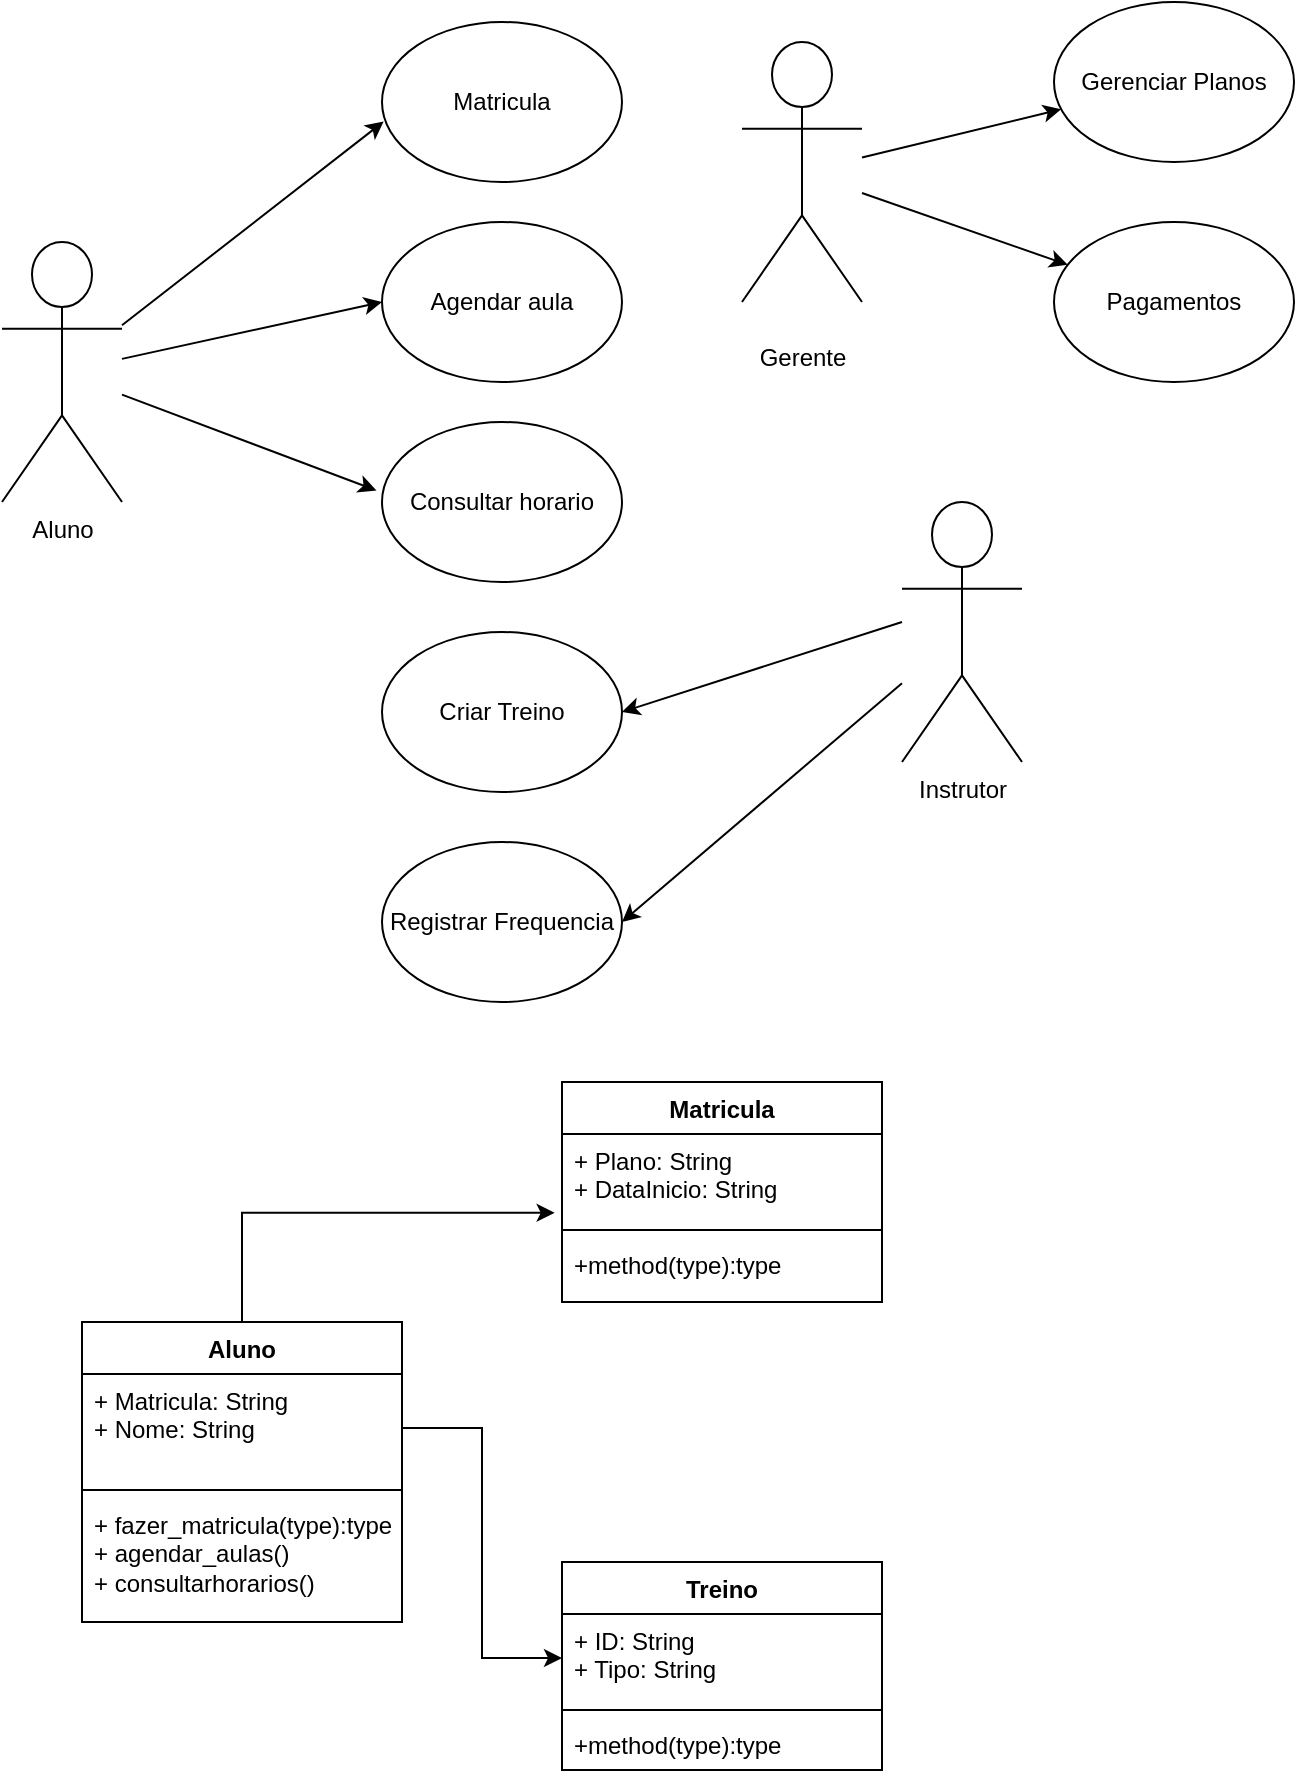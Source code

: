 <mxfile version="26.1.3" pages="3">
  <diagram name="Página-1" id="_t41XyIpUgV3YkqI2vf5">
    <mxGraphModel dx="1221" dy="638" grid="1" gridSize="10" guides="1" tooltips="1" connect="1" arrows="1" fold="1" page="1" pageScale="1" pageWidth="827" pageHeight="1169" math="0" shadow="0">
      <root>
        <mxCell id="0" />
        <mxCell id="1" parent="0" />
        <mxCell id="SAuwuUl_jdcvgB1EB-Vm-1" value="Aluno" style="shape=umlActor;verticalLabelPosition=bottom;verticalAlign=top;html=1;outlineConnect=0;" vertex="1" parent="1">
          <mxGeometry y="220" width="60" height="130" as="geometry" />
        </mxCell>
        <mxCell id="SAuwuUl_jdcvgB1EB-Vm-2" value="Matricula" style="ellipse;whiteSpace=wrap;html=1;" vertex="1" parent="1">
          <mxGeometry x="190" y="110" width="120" height="80" as="geometry" />
        </mxCell>
        <mxCell id="SAuwuUl_jdcvgB1EB-Vm-3" value="Agendar aula" style="ellipse;whiteSpace=wrap;html=1;" vertex="1" parent="1">
          <mxGeometry x="190" y="210" width="120" height="80" as="geometry" />
        </mxCell>
        <mxCell id="SAuwuUl_jdcvgB1EB-Vm-4" value="Consultar horario" style="ellipse;whiteSpace=wrap;html=1;" vertex="1" parent="1">
          <mxGeometry x="190" y="310" width="120" height="80" as="geometry" />
        </mxCell>
        <mxCell id="SAuwuUl_jdcvgB1EB-Vm-5" value="" style="endArrow=classic;html=1;rounded=0;entryX=0.007;entryY=0.622;entryDx=0;entryDy=0;entryPerimeter=0;" edge="1" parent="1" source="SAuwuUl_jdcvgB1EB-Vm-1" target="SAuwuUl_jdcvgB1EB-Vm-2">
          <mxGeometry width="50" height="50" relative="1" as="geometry">
            <mxPoint x="60" y="240" as="sourcePoint" />
            <mxPoint x="110" y="190" as="targetPoint" />
          </mxGeometry>
        </mxCell>
        <mxCell id="SAuwuUl_jdcvgB1EB-Vm-6" value="" style="endArrow=classic;html=1;rounded=0;entryX=0;entryY=0.5;entryDx=0;entryDy=0;" edge="1" parent="1" source="SAuwuUl_jdcvgB1EB-Vm-1" target="SAuwuUl_jdcvgB1EB-Vm-3">
          <mxGeometry width="50" height="50" relative="1" as="geometry">
            <mxPoint x="60" y="270" as="sourcePoint" />
            <mxPoint x="191" y="190" as="targetPoint" />
          </mxGeometry>
        </mxCell>
        <mxCell id="SAuwuUl_jdcvgB1EB-Vm-7" value="" style="endArrow=classic;html=1;rounded=0;entryX=-0.023;entryY=0.428;entryDx=0;entryDy=0;entryPerimeter=0;" edge="1" parent="1" source="SAuwuUl_jdcvgB1EB-Vm-1" target="SAuwuUl_jdcvgB1EB-Vm-4">
          <mxGeometry width="50" height="50" relative="1" as="geometry">
            <mxPoint x="60" y="290" as="sourcePoint" />
            <mxPoint x="190" y="270" as="targetPoint" />
          </mxGeometry>
        </mxCell>
        <mxCell id="SAuwuUl_jdcvgB1EB-Vm-8" value="Instrutor" style="shape=umlActor;verticalLabelPosition=bottom;verticalAlign=top;html=1;outlineConnect=0;" vertex="1" parent="1">
          <mxGeometry x="450" y="350" width="60" height="130" as="geometry" />
        </mxCell>
        <mxCell id="SAuwuUl_jdcvgB1EB-Vm-9" value="Criar Treino" style="ellipse;whiteSpace=wrap;html=1;" vertex="1" parent="1">
          <mxGeometry x="190" y="415" width="120" height="80" as="geometry" />
        </mxCell>
        <mxCell id="SAuwuUl_jdcvgB1EB-Vm-10" value="Registrar Frequencia" style="ellipse;whiteSpace=wrap;html=1;" vertex="1" parent="1">
          <mxGeometry x="190" y="520" width="120" height="80" as="geometry" />
        </mxCell>
        <mxCell id="SAuwuUl_jdcvgB1EB-Vm-14" value="" style="endArrow=classic;html=1;rounded=0;entryX=1;entryY=0.5;entryDx=0;entryDy=0;" edge="1" parent="1" target="SAuwuUl_jdcvgB1EB-Vm-9">
          <mxGeometry width="50" height="50" relative="1" as="geometry">
            <mxPoint x="450" y="410" as="sourcePoint" />
            <mxPoint x="350" y="460" as="targetPoint" />
          </mxGeometry>
        </mxCell>
        <mxCell id="SAuwuUl_jdcvgB1EB-Vm-15" value="" style="endArrow=classic;html=1;rounded=0;entryX=1;entryY=0.5;entryDx=0;entryDy=0;" edge="1" parent="1" source="SAuwuUl_jdcvgB1EB-Vm-8" target="SAuwuUl_jdcvgB1EB-Vm-10">
          <mxGeometry width="50" height="50" relative="1" as="geometry">
            <mxPoint x="424" y="602" as="sourcePoint" />
            <mxPoint x="304" y="570" as="targetPoint" />
          </mxGeometry>
        </mxCell>
        <mxCell id="SAuwuUl_jdcvgB1EB-Vm-18" value="Gerenciar Planos" style="ellipse;whiteSpace=wrap;html=1;" vertex="1" parent="1">
          <mxGeometry x="526" y="100" width="120" height="80" as="geometry" />
        </mxCell>
        <mxCell id="SAuwuUl_jdcvgB1EB-Vm-19" value="Pagamentos" style="ellipse;whiteSpace=wrap;html=1;" vertex="1" parent="1">
          <mxGeometry x="526" y="210" width="120" height="80" as="geometry" />
        </mxCell>
        <mxCell id="SAuwuUl_jdcvgB1EB-Vm-20" value="&lt;br&gt;&lt;div&gt;Gerente&lt;/div&gt;" style="shape=umlActor;verticalLabelPosition=bottom;verticalAlign=top;html=1;outlineConnect=0;" vertex="1" parent="1">
          <mxGeometry x="370" y="120" width="60" height="130" as="geometry" />
        </mxCell>
        <mxCell id="SAuwuUl_jdcvgB1EB-Vm-23" value="" style="endArrow=classic;html=1;rounded=0;" edge="1" parent="1" source="SAuwuUl_jdcvgB1EB-Vm-20" target="SAuwuUl_jdcvgB1EB-Vm-18">
          <mxGeometry width="50" height="50" relative="1" as="geometry">
            <mxPoint x="416" y="240" as="sourcePoint" />
            <mxPoint x="466" y="190" as="targetPoint" />
          </mxGeometry>
        </mxCell>
        <mxCell id="SAuwuUl_jdcvgB1EB-Vm-24" value="" style="endArrow=classic;html=1;rounded=0;" edge="1" parent="1" source="SAuwuUl_jdcvgB1EB-Vm-20" target="SAuwuUl_jdcvgB1EB-Vm-19">
          <mxGeometry width="50" height="50" relative="1" as="geometry">
            <mxPoint x="430" y="214" as="sourcePoint" />
            <mxPoint x="530" y="190" as="targetPoint" />
          </mxGeometry>
        </mxCell>
        <mxCell id="SAuwuUl_jdcvgB1EB-Vm-26" value="Aluno" style="swimlane;fontStyle=1;align=center;verticalAlign=top;childLayout=stackLayout;horizontal=1;startSize=26;horizontalStack=0;resizeParent=1;resizeParentMax=0;resizeLast=0;collapsible=1;marginBottom=0;whiteSpace=wrap;html=1;" vertex="1" parent="1">
          <mxGeometry x="40" y="760" width="160" height="150" as="geometry" />
        </mxCell>
        <mxCell id="SAuwuUl_jdcvgB1EB-Vm-27" value="+ Matricula: String&lt;div&gt;+ Nome: String&lt;/div&gt;" style="text;strokeColor=none;fillColor=none;align=left;verticalAlign=top;spacingLeft=4;spacingRight=4;overflow=hidden;rotatable=0;points=[[0,0.5],[1,0.5]];portConstraint=eastwest;whiteSpace=wrap;html=1;" vertex="1" parent="SAuwuUl_jdcvgB1EB-Vm-26">
          <mxGeometry y="26" width="160" height="54" as="geometry" />
        </mxCell>
        <mxCell id="SAuwuUl_jdcvgB1EB-Vm-28" value="" style="line;strokeWidth=1;fillColor=none;align=left;verticalAlign=middle;spacingTop=-1;spacingLeft=3;spacingRight=3;rotatable=0;labelPosition=right;points=[];portConstraint=eastwest;strokeColor=inherit;" vertex="1" parent="SAuwuUl_jdcvgB1EB-Vm-26">
          <mxGeometry y="80" width="160" height="8" as="geometry" />
        </mxCell>
        <mxCell id="SAuwuUl_jdcvgB1EB-Vm-29" value="+ fazer_matricula(type):type&lt;div&gt;+ agendar_aulas()&lt;/div&gt;&lt;div&gt;+ consultarhorarios()&lt;/div&gt;" style="text;strokeColor=none;fillColor=none;align=left;verticalAlign=top;spacingLeft=4;spacingRight=4;overflow=hidden;rotatable=0;points=[[0,0.5],[1,0.5]];portConstraint=eastwest;whiteSpace=wrap;html=1;" vertex="1" parent="SAuwuUl_jdcvgB1EB-Vm-26">
          <mxGeometry y="88" width="160" height="62" as="geometry" />
        </mxCell>
        <mxCell id="SAuwuUl_jdcvgB1EB-Vm-30" value="Matricula" style="swimlane;fontStyle=1;align=center;verticalAlign=top;childLayout=stackLayout;horizontal=1;startSize=26;horizontalStack=0;resizeParent=1;resizeParentMax=0;resizeLast=0;collapsible=1;marginBottom=0;whiteSpace=wrap;html=1;" vertex="1" parent="1">
          <mxGeometry x="280" y="640" width="160" height="110" as="geometry" />
        </mxCell>
        <mxCell id="SAuwuUl_jdcvgB1EB-Vm-31" value="+ Plano: String&lt;div&gt;+ DataInicio: String&lt;/div&gt;&lt;div&gt;&lt;br&gt;&lt;/div&gt;" style="text;strokeColor=none;fillColor=none;align=left;verticalAlign=top;spacingLeft=4;spacingRight=4;overflow=hidden;rotatable=0;points=[[0,0.5],[1,0.5]];portConstraint=eastwest;whiteSpace=wrap;html=1;" vertex="1" parent="SAuwuUl_jdcvgB1EB-Vm-30">
          <mxGeometry y="26" width="160" height="44" as="geometry" />
        </mxCell>
        <mxCell id="SAuwuUl_jdcvgB1EB-Vm-32" value="" style="line;strokeWidth=1;fillColor=none;align=left;verticalAlign=middle;spacingTop=-1;spacingLeft=3;spacingRight=3;rotatable=0;labelPosition=right;points=[];portConstraint=eastwest;strokeColor=inherit;" vertex="1" parent="SAuwuUl_jdcvgB1EB-Vm-30">
          <mxGeometry y="70" width="160" height="8" as="geometry" />
        </mxCell>
        <mxCell id="SAuwuUl_jdcvgB1EB-Vm-33" value="+method(type):type" style="text;strokeColor=none;fillColor=none;align=left;verticalAlign=top;spacingLeft=4;spacingRight=4;overflow=hidden;rotatable=0;points=[[0,0.5],[1,0.5]];portConstraint=eastwest;whiteSpace=wrap;html=1;" vertex="1" parent="SAuwuUl_jdcvgB1EB-Vm-30">
          <mxGeometry y="78" width="160" height="32" as="geometry" />
        </mxCell>
        <mxCell id="SAuwuUl_jdcvgB1EB-Vm-34" value="Treino" style="swimlane;fontStyle=1;align=center;verticalAlign=top;childLayout=stackLayout;horizontal=1;startSize=26;horizontalStack=0;resizeParent=1;resizeParentMax=0;resizeLast=0;collapsible=1;marginBottom=0;whiteSpace=wrap;html=1;" vertex="1" parent="1">
          <mxGeometry x="280" y="880" width="160" height="104" as="geometry" />
        </mxCell>
        <mxCell id="SAuwuUl_jdcvgB1EB-Vm-35" value="+ ID: String&lt;div&gt;+ Tipo: String&lt;/div&gt;" style="text;strokeColor=none;fillColor=none;align=left;verticalAlign=top;spacingLeft=4;spacingRight=4;overflow=hidden;rotatable=0;points=[[0,0.5],[1,0.5]];portConstraint=eastwest;whiteSpace=wrap;html=1;" vertex="1" parent="SAuwuUl_jdcvgB1EB-Vm-34">
          <mxGeometry y="26" width="160" height="44" as="geometry" />
        </mxCell>
        <mxCell id="SAuwuUl_jdcvgB1EB-Vm-36" value="" style="line;strokeWidth=1;fillColor=none;align=left;verticalAlign=middle;spacingTop=-1;spacingLeft=3;spacingRight=3;rotatable=0;labelPosition=right;points=[];portConstraint=eastwest;strokeColor=inherit;" vertex="1" parent="SAuwuUl_jdcvgB1EB-Vm-34">
          <mxGeometry y="70" width="160" height="8" as="geometry" />
        </mxCell>
        <mxCell id="SAuwuUl_jdcvgB1EB-Vm-37" value="+method(type):type" style="text;strokeColor=none;fillColor=none;align=left;verticalAlign=top;spacingLeft=4;spacingRight=4;overflow=hidden;rotatable=0;points=[[0,0.5],[1,0.5]];portConstraint=eastwest;whiteSpace=wrap;html=1;" vertex="1" parent="SAuwuUl_jdcvgB1EB-Vm-34">
          <mxGeometry y="78" width="160" height="26" as="geometry" />
        </mxCell>
        <mxCell id="kItu04-T-nSnlf6tP_ln-1" style="edgeStyle=orthogonalEdgeStyle;rounded=0;orthogonalLoop=1;jettySize=auto;html=1;entryX=-0.023;entryY=0.896;entryDx=0;entryDy=0;entryPerimeter=0;exitX=0.5;exitY=0;exitDx=0;exitDy=0;" edge="1" parent="1" source="SAuwuUl_jdcvgB1EB-Vm-26" target="SAuwuUl_jdcvgB1EB-Vm-31">
          <mxGeometry relative="1" as="geometry" />
        </mxCell>
        <mxCell id="kItu04-T-nSnlf6tP_ln-2" style="edgeStyle=orthogonalEdgeStyle;rounded=0;orthogonalLoop=1;jettySize=auto;html=1;entryX=0;entryY=0.5;entryDx=0;entryDy=0;" edge="1" parent="1" source="SAuwuUl_jdcvgB1EB-Vm-27" target="SAuwuUl_jdcvgB1EB-Vm-35">
          <mxGeometry relative="1" as="geometry" />
        </mxCell>
      </root>
    </mxGraphModel>
  </diagram>
  <diagram id="UHWgjjcrSlU2JE0_2Lc1" name="Página-2">
    <mxGraphModel grid="1" page="1" gridSize="10" guides="1" tooltips="1" connect="1" arrows="1" fold="1" pageScale="1" pageWidth="827" pageHeight="1169" math="0" shadow="0">
      <root>
        <mxCell id="0" />
        <mxCell id="1" parent="0" />
        <mxCell id="dWfD7EVeTzmj6e_9aYh6-1" value="Cliente" style="shape=umlActor;verticalLabelPosition=bottom;verticalAlign=top;html=1;outlineConnect=0;" vertex="1" parent="1">
          <mxGeometry x="40" y="100" width="60" height="120" as="geometry" />
        </mxCell>
        <mxCell id="dWfD7EVeTzmj6e_9aYh6-2" value="Abrir Chamado" style="ellipse;whiteSpace=wrap;html=1;" vertex="1" parent="1">
          <mxGeometry x="240" y="40" width="120" height="80" as="geometry" />
        </mxCell>
        <mxCell id="dWfD7EVeTzmj6e_9aYh6-3" value="Acompanhar Chamado" style="ellipse;whiteSpace=wrap;html=1;" vertex="1" parent="1">
          <mxGeometry x="240" y="160" width="120" height="80" as="geometry" />
        </mxCell>
        <mxCell id="dWfD7EVeTzmj6e_9aYh6-4" value="Verificar Chamados" style="ellipse;whiteSpace=wrap;html=1;" vertex="1" parent="1">
          <mxGeometry x="240" y="290" width="120" height="80" as="geometry" />
        </mxCell>
        <mxCell id="W7ZD76HHJMrsEjcjziya-1" value="Técnico" style="shape=umlActor;verticalLabelPosition=bottom;verticalAlign=top;html=1;outlineConnect=0;" vertex="1" parent="1">
          <mxGeometry x="520" y="360" width="60" height="120" as="geometry" />
        </mxCell>
        <mxCell id="W7ZD76HHJMrsEjcjziya-2" value="" style="endArrow=classic;html=1;rounded=0;" edge="1" parent="1" source="dWfD7EVeTzmj6e_9aYh6-1" target="dWfD7EVeTzmj6e_9aYh6-2">
          <mxGeometry width="50" height="50" relative="1" as="geometry">
            <mxPoint x="100" y="170" as="sourcePoint" />
            <mxPoint x="150" y="120" as="targetPoint" />
          </mxGeometry>
        </mxCell>
        <mxCell id="W7ZD76HHJMrsEjcjziya-3" value="" style="endArrow=classic;html=1;rounded=0;" edge="1" parent="1" source="dWfD7EVeTzmj6e_9aYh6-1" target="dWfD7EVeTzmj6e_9aYh6-3">
          <mxGeometry width="50" height="50" relative="1" as="geometry">
            <mxPoint x="100" y="196" as="sourcePoint" />
            <mxPoint x="242" y="120" as="targetPoint" />
          </mxGeometry>
        </mxCell>
        <mxCell id="W7ZD76HHJMrsEjcjziya-6" value="Resolver Chamados" style="ellipse;whiteSpace=wrap;html=1;" vertex="1" parent="1">
          <mxGeometry x="240" y="410" width="120" height="80" as="geometry" />
        </mxCell>
        <mxCell id="W7ZD76HHJMrsEjcjziya-7" value="" style="endArrow=classic;html=1;rounded=0;" edge="1" parent="1" source="W7ZD76HHJMrsEjcjziya-1" target="dWfD7EVeTzmj6e_9aYh6-4">
          <mxGeometry width="50" height="50" relative="1" as="geometry">
            <mxPoint x="390" y="380" as="sourcePoint" />
            <mxPoint x="440" y="330" as="targetPoint" />
          </mxGeometry>
        </mxCell>
        <mxCell id="W7ZD76HHJMrsEjcjziya-8" value="" style="endArrow=classic;html=1;rounded=0;" edge="1" parent="1" source="W7ZD76HHJMrsEjcjziya-1" target="W7ZD76HHJMrsEjcjziya-6">
          <mxGeometry width="50" height="50" relative="1" as="geometry">
            <mxPoint x="520" y="470" as="sourcePoint" />
            <mxPoint x="360" y="428" as="targetPoint" />
          </mxGeometry>
        </mxCell>
        <mxCell id="W7ZD76HHJMrsEjcjziya-10" value="Técnico" style="shape=umlActor;verticalLabelPosition=bottom;verticalAlign=top;html=1;outlineConnect=0;" vertex="1" parent="1">
          <mxGeometry x="620" y="160" width="60" height="120" as="geometry" />
        </mxCell>
        <mxCell id="W7ZD76HHJMrsEjcjziya-11" value="Atribuir Tarefas" style="ellipse;whiteSpace=wrap;html=1;" vertex="1" parent="1">
          <mxGeometry x="400" y="10" width="120" height="80" as="geometry" />
        </mxCell>
        <mxCell id="W7ZD76HHJMrsEjcjziya-12" value="Gerar Relatorios" style="ellipse;whiteSpace=wrap;html=1;" vertex="1" parent="1">
          <mxGeometry x="400" y="120" width="120" height="80" as="geometry" />
        </mxCell>
        <mxCell id="W7ZD76HHJMrsEjcjziya-13" value="" style="endArrow=classic;html=1;rounded=0;" edge="1" parent="1" source="W7ZD76HHJMrsEjcjziya-10" target="W7ZD76HHJMrsEjcjziya-11">
          <mxGeometry width="50" height="50" relative="1" as="geometry">
            <mxPoint x="570" y="100" as="sourcePoint" />
            <mxPoint x="620" y="50" as="targetPoint" />
          </mxGeometry>
        </mxCell>
        <mxCell id="W7ZD76HHJMrsEjcjziya-14" value="" style="endArrow=classic;html=1;rounded=0;" edge="1" parent="1" source="W7ZD76HHJMrsEjcjziya-10" target="W7ZD76HHJMrsEjcjziya-12">
          <mxGeometry width="50" height="50" relative="1" as="geometry">
            <mxPoint x="644" y="271" as="sourcePoint" />
            <mxPoint x="520" y="160" as="targetPoint" />
          </mxGeometry>
        </mxCell>
        <mxCell id="PAHkLRmQ92ELYqzpQO4B-1" value="Cliente" style="swimlane;fontStyle=1;align=center;verticalAlign=top;childLayout=stackLayout;horizontal=1;startSize=26;horizontalStack=0;resizeParent=1;resizeParentMax=0;resizeLast=0;collapsible=1;marginBottom=0;whiteSpace=wrap;html=1;" vertex="1" parent="1">
          <mxGeometry x="40" y="640" width="160" height="150" as="geometry" />
        </mxCell>
        <mxCell id="PAHkLRmQ92ELYqzpQO4B-2" value="+ ID()&lt;div&gt;+ Nome()&lt;/div&gt;&lt;div&gt;+ Numero()&lt;/div&gt;&lt;div&gt;+Endereço()&lt;/div&gt;" style="text;strokeColor=none;fillColor=none;align=left;verticalAlign=top;spacingLeft=4;spacingRight=4;overflow=hidden;rotatable=0;points=[[0,0.5],[1,0.5]];portConstraint=eastwest;whiteSpace=wrap;html=1;" vertex="1" parent="PAHkLRmQ92ELYqzpQO4B-1">
          <mxGeometry y="26" width="160" height="74" as="geometry" />
        </mxCell>
        <mxCell id="PAHkLRmQ92ELYqzpQO4B-3" value="" style="line;strokeWidth=1;fillColor=none;align=left;verticalAlign=middle;spacingTop=-1;spacingLeft=3;spacingRight=3;rotatable=0;labelPosition=right;points=[];portConstraint=eastwest;strokeColor=inherit;" vertex="1" parent="PAHkLRmQ92ELYqzpQO4B-1">
          <mxGeometry y="100" width="160" height="8" as="geometry" />
        </mxCell>
        <mxCell id="PAHkLRmQ92ELYqzpQO4B-4" value="+" style="text;strokeColor=none;fillColor=none;align=left;verticalAlign=top;spacingLeft=4;spacingRight=4;overflow=hidden;rotatable=0;points=[[0,0.5],[1,0.5]];portConstraint=eastwest;whiteSpace=wrap;html=1;" vertex="1" parent="PAHkLRmQ92ELYqzpQO4B-1">
          <mxGeometry y="108" width="160" height="42" as="geometry" />
        </mxCell>
        <mxCell id="PAHkLRmQ92ELYqzpQO4B-5" value="Chamado" style="swimlane;fontStyle=1;align=center;verticalAlign=top;childLayout=stackLayout;horizontal=1;startSize=26;horizontalStack=0;resizeParent=1;resizeParentMax=0;resizeLast=0;collapsible=1;marginBottom=0;whiteSpace=wrap;html=1;" vertex="1" parent="1">
          <mxGeometry x="310" y="520" width="160" height="130" as="geometry" />
        </mxCell>
        <mxCell id="PAHkLRmQ92ELYqzpQO4B-6" value="+ ID()&lt;div&gt;+ Descrição()&lt;/div&gt;&lt;div&gt;+ Status()&lt;/div&gt;&lt;div&gt;+ Local()&lt;/div&gt;" style="text;strokeColor=none;fillColor=none;align=left;verticalAlign=top;spacingLeft=4;spacingRight=4;overflow=hidden;rotatable=0;points=[[0,0.5],[1,0.5]];portConstraint=eastwest;whiteSpace=wrap;html=1;" vertex="1" parent="PAHkLRmQ92ELYqzpQO4B-5">
          <mxGeometry y="26" width="160" height="64" as="geometry" />
        </mxCell>
        <mxCell id="PAHkLRmQ92ELYqzpQO4B-7" value="" style="line;strokeWidth=1;fillColor=none;align=left;verticalAlign=middle;spacingTop=-1;spacingLeft=3;spacingRight=3;rotatable=0;labelPosition=right;points=[];portConstraint=eastwest;strokeColor=inherit;" vertex="1" parent="PAHkLRmQ92ELYqzpQO4B-5">
          <mxGeometry y="90" width="160" height="8" as="geometry" />
        </mxCell>
        <mxCell id="PAHkLRmQ92ELYqzpQO4B-8" value="+&amp;nbsp;" style="text;strokeColor=none;fillColor=none;align=left;verticalAlign=top;spacingLeft=4;spacingRight=4;overflow=hidden;rotatable=0;points=[[0,0.5],[1,0.5]];portConstraint=eastwest;whiteSpace=wrap;html=1;" vertex="1" parent="PAHkLRmQ92ELYqzpQO4B-5">
          <mxGeometry y="98" width="160" height="32" as="geometry" />
        </mxCell>
        <mxCell id="PAHkLRmQ92ELYqzpQO4B-9" value="Técnico" style="swimlane;fontStyle=1;align=center;verticalAlign=top;childLayout=stackLayout;horizontal=1;startSize=26;horizontalStack=0;resizeParent=1;resizeParentMax=0;resizeLast=0;collapsible=1;marginBottom=0;whiteSpace=wrap;html=1;" vertex="1" parent="1">
          <mxGeometry x="300" y="790" width="160" height="114" as="geometry" />
        </mxCell>
        <mxCell id="PAHkLRmQ92ELYqzpQO4B-10" value="+ ID()&lt;div&gt;+ Especialidade()&lt;/div&gt;" style="text;strokeColor=none;fillColor=none;align=left;verticalAlign=top;spacingLeft=4;spacingRight=4;overflow=hidden;rotatable=0;points=[[0,0.5],[1,0.5]];portConstraint=eastwest;whiteSpace=wrap;html=1;" vertex="1" parent="PAHkLRmQ92ELYqzpQO4B-9">
          <mxGeometry y="26" width="160" height="54" as="geometry" />
        </mxCell>
        <mxCell id="PAHkLRmQ92ELYqzpQO4B-11" value="" style="line;strokeWidth=1;fillColor=none;align=left;verticalAlign=middle;spacingTop=-1;spacingLeft=3;spacingRight=3;rotatable=0;labelPosition=right;points=[];portConstraint=eastwest;strokeColor=inherit;" vertex="1" parent="PAHkLRmQ92ELYqzpQO4B-9">
          <mxGeometry y="80" width="160" height="8" as="geometry" />
        </mxCell>
        <mxCell id="PAHkLRmQ92ELYqzpQO4B-12" value="+" style="text;strokeColor=none;fillColor=none;align=left;verticalAlign=top;spacingLeft=4;spacingRight=4;overflow=hidden;rotatable=0;points=[[0,0.5],[1,0.5]];portConstraint=eastwest;whiteSpace=wrap;html=1;" vertex="1" parent="PAHkLRmQ92ELYqzpQO4B-9">
          <mxGeometry y="88" width="160" height="26" as="geometry" />
        </mxCell>
        <mxCell id="P9llizNjCJ7OXsYktKd0-1" style="edgeStyle=orthogonalEdgeStyle;rounded=0;orthogonalLoop=1;jettySize=auto;html=1;entryX=-0.041;entryY=0.475;entryDx=0;entryDy=0;entryPerimeter=0;" edge="1" parent="1" source="PAHkLRmQ92ELYqzpQO4B-2" target="PAHkLRmQ92ELYqzpQO4B-6">
          <mxGeometry relative="1" as="geometry" />
        </mxCell>
        <mxCell id="P9llizNjCJ7OXsYktKd0-2" style="edgeStyle=orthogonalEdgeStyle;rounded=0;orthogonalLoop=1;jettySize=auto;html=1;exitX=0.519;exitY=1.082;exitDx=0;exitDy=0;entryX=0;entryY=0.5;entryDx=0;entryDy=0;exitPerimeter=0;" edge="1" parent="1" source="PAHkLRmQ92ELYqzpQO4B-4" target="PAHkLRmQ92ELYqzpQO4B-10">
          <mxGeometry relative="1" as="geometry">
            <Array as="points">
              <mxPoint x="123" y="840" />
              <mxPoint x="190" y="840" />
              <mxPoint x="190" y="843" />
            </Array>
          </mxGeometry>
        </mxCell>
      </root>
    </mxGraphModel>
  </diagram>
  <diagram id="F2WQf5sI5ZPojDqRwkX4" name="Página-3">
    <mxGraphModel dx="1221" dy="638" grid="1" gridSize="10" guides="1" tooltips="1" connect="1" arrows="1" fold="1" page="1" pageScale="1" pageWidth="827" pageHeight="1169" math="0" shadow="0">
      <root>
        <mxCell id="0" />
        <mxCell id="1" parent="0" />
        <mxCell id="QA0Rt1Zxp9JHH9RCqWSx-1" value="Cliente" style="shape=umlActor;verticalLabelPosition=bottom;verticalAlign=top;html=1;outlineConnect=0;" vertex="1" parent="1">
          <mxGeometry x="40" y="120" width="80" height="160" as="geometry" />
        </mxCell>
        <mxCell id="QA0Rt1Zxp9JHH9RCqWSx-2" value="Buscar Produtos" style="ellipse;whiteSpace=wrap;html=1;" vertex="1" parent="1">
          <mxGeometry x="240" y="40" width="120" height="80" as="geometry" />
        </mxCell>
        <mxCell id="QA0Rt1Zxp9JHH9RCqWSx-3" value="Adicionar ao carrinho" style="ellipse;whiteSpace=wrap;html=1;" vertex="1" parent="1">
          <mxGeometry x="240" y="140" width="120" height="80" as="geometry" />
        </mxCell>
        <mxCell id="QA0Rt1Zxp9JHH9RCqWSx-4" value="Finalizar Compras" style="ellipse;whiteSpace=wrap;html=1;" vertex="1" parent="1">
          <mxGeometry x="240" y="240" width="120" height="80" as="geometry" />
        </mxCell>
        <mxCell id="QA0Rt1Zxp9JHH9RCqWSx-5" value="" style="endArrow=classic;html=1;rounded=0;" edge="1" parent="1" source="QA0Rt1Zxp9JHH9RCqWSx-1" target="QA0Rt1Zxp9JHH9RCqWSx-2">
          <mxGeometry width="50" height="50" relative="1" as="geometry">
            <mxPoint x="120" y="180" as="sourcePoint" />
            <mxPoint x="170" y="130" as="targetPoint" />
          </mxGeometry>
        </mxCell>
        <mxCell id="QA0Rt1Zxp9JHH9RCqWSx-6" value="" style="endArrow=classic;html=1;rounded=0;" edge="1" parent="1" source="QA0Rt1Zxp9JHH9RCqWSx-1">
          <mxGeometry width="50" height="50" relative="1" as="geometry">
            <mxPoint x="106" y="253" as="sourcePoint" />
            <mxPoint x="240" y="180" as="targetPoint" />
          </mxGeometry>
        </mxCell>
        <mxCell id="QA0Rt1Zxp9JHH9RCqWSx-7" value="" style="endArrow=classic;html=1;rounded=0;" edge="1" parent="1" source="QA0Rt1Zxp9JHH9RCqWSx-1" target="QA0Rt1Zxp9JHH9RCqWSx-4">
          <mxGeometry width="50" height="50" relative="1" as="geometry">
            <mxPoint x="110" y="220" as="sourcePoint" />
            <mxPoint x="230" y="205" as="targetPoint" />
          </mxGeometry>
        </mxCell>
        <mxCell id="QA0Rt1Zxp9JHH9RCqWSx-8" value="Vendedor" style="shape=umlActor;verticalLabelPosition=bottom;verticalAlign=top;html=1;outlineConnect=0;" vertex="1" parent="1">
          <mxGeometry x="480" y="340" width="80" height="160" as="geometry" />
        </mxCell>
        <mxCell id="QA0Rt1Zxp9JHH9RCqWSx-9" value="Cadastrar Produtos" style="ellipse;whiteSpace=wrap;html=1;" vertex="1" parent="1">
          <mxGeometry x="240" y="360" width="120" height="80" as="geometry" />
        </mxCell>
        <mxCell id="QA0Rt1Zxp9JHH9RCqWSx-10" value="Atualizar Estoque" style="ellipse;whiteSpace=wrap;html=1;" vertex="1" parent="1">
          <mxGeometry x="240" y="470" width="120" height="80" as="geometry" />
        </mxCell>
        <mxCell id="QA0Rt1Zxp9JHH9RCqWSx-12" value="" style="endArrow=classic;html=1;rounded=0;" edge="1" parent="1" source="QA0Rt1Zxp9JHH9RCqWSx-8" target="QA0Rt1Zxp9JHH9RCqWSx-9">
          <mxGeometry width="50" height="50" relative="1" as="geometry">
            <mxPoint x="390" y="460" as="sourcePoint" />
            <mxPoint x="440" y="410" as="targetPoint" />
          </mxGeometry>
        </mxCell>
        <mxCell id="QA0Rt1Zxp9JHH9RCqWSx-13" value="" style="endArrow=classic;html=1;rounded=0;" edge="1" parent="1" source="QA0Rt1Zxp9JHH9RCqWSx-8" target="QA0Rt1Zxp9JHH9RCqWSx-10">
          <mxGeometry width="50" height="50" relative="1" as="geometry">
            <mxPoint x="480" y="515.5" as="sourcePoint" />
            <mxPoint x="359" y="504.5" as="targetPoint" />
          </mxGeometry>
        </mxCell>
        <mxCell id="QA0Rt1Zxp9JHH9RCqWSx-14" value="Gerir Promoções" style="ellipse;whiteSpace=wrap;html=1;" vertex="1" parent="1">
          <mxGeometry x="240" y="600" width="120" height="80" as="geometry" />
        </mxCell>
        <mxCell id="QA0Rt1Zxp9JHH9RCqWSx-15" value="Relatórios de vendas" style="ellipse;whiteSpace=wrap;html=1;" vertex="1" parent="1">
          <mxGeometry x="240" y="705" width="120" height="80" as="geometry" />
        </mxCell>
        <mxCell id="QA0Rt1Zxp9JHH9RCqWSx-16" value="Administrador" style="shape=umlActor;verticalLabelPosition=bottom;verticalAlign=top;html=1;outlineConnect=0;" vertex="1" parent="1">
          <mxGeometry x="40" y="600" width="80" height="160" as="geometry" />
        </mxCell>
        <mxCell id="QA0Rt1Zxp9JHH9RCqWSx-17" value="" style="endArrow=classic;html=1;rounded=0;" edge="1" parent="1" source="QA0Rt1Zxp9JHH9RCqWSx-16" target="QA0Rt1Zxp9JHH9RCqWSx-14">
          <mxGeometry width="50" height="50" relative="1" as="geometry">
            <mxPoint x="390" y="680" as="sourcePoint" />
            <mxPoint x="440" y="630" as="targetPoint" />
          </mxGeometry>
        </mxCell>
        <mxCell id="QA0Rt1Zxp9JHH9RCqWSx-18" value="" style="endArrow=classic;html=1;rounded=0;" edge="1" parent="1" source="QA0Rt1Zxp9JHH9RCqWSx-16" target="QA0Rt1Zxp9JHH9RCqWSx-15">
          <mxGeometry width="50" height="50" relative="1" as="geometry">
            <mxPoint x="118" y="691" as="sourcePoint" />
            <mxPoint x="240" y="669" as="targetPoint" />
          </mxGeometry>
        </mxCell>
        <mxCell id="SqAI0RC2wddWJZVvxp1f-9" style="edgeStyle=orthogonalEdgeStyle;rounded=0;orthogonalLoop=1;jettySize=auto;html=1;entryX=0;entryY=0.5;entryDx=0;entryDy=0;exitX=0.5;exitY=0;exitDx=0;exitDy=0;" edge="1" parent="1" source="DEUkbzZbvxL-C7XfqHrq-1" target="SqAI0RC2wddWJZVvxp1f-6">
          <mxGeometry relative="1" as="geometry" />
        </mxCell>
        <mxCell id="DEUkbzZbvxL-C7XfqHrq-1" value="Cliente" style="swimlane;fontStyle=1;align=center;verticalAlign=top;childLayout=stackLayout;horizontal=1;startSize=26;horizontalStack=0;resizeParent=1;resizeParentMax=0;resizeLast=0;collapsible=1;marginBottom=0;whiteSpace=wrap;html=1;" vertex="1" parent="1">
          <mxGeometry x="30" y="920" width="160" height="104" as="geometry" />
        </mxCell>
        <mxCell id="DEUkbzZbvxL-C7XfqHrq-2" value="+ Cpf: String&lt;div&gt;+Endereço: String&lt;/div&gt;" style="text;strokeColor=none;fillColor=none;align=left;verticalAlign=top;spacingLeft=4;spacingRight=4;overflow=hidden;rotatable=0;points=[[0,0.5],[1,0.5]];portConstraint=eastwest;whiteSpace=wrap;html=1;" vertex="1" parent="DEUkbzZbvxL-C7XfqHrq-1">
          <mxGeometry y="26" width="160" height="44" as="geometry" />
        </mxCell>
        <mxCell id="DEUkbzZbvxL-C7XfqHrq-3" value="" style="line;strokeWidth=1;fillColor=none;align=left;verticalAlign=middle;spacingTop=-1;spacingLeft=3;spacingRight=3;rotatable=0;labelPosition=right;points=[];portConstraint=eastwest;strokeColor=inherit;" vertex="1" parent="DEUkbzZbvxL-C7XfqHrq-1">
          <mxGeometry y="70" width="160" height="8" as="geometry" />
        </mxCell>
        <mxCell id="DEUkbzZbvxL-C7XfqHrq-4" value="+ method(type): type" style="text;strokeColor=none;fillColor=none;align=left;verticalAlign=top;spacingLeft=4;spacingRight=4;overflow=hidden;rotatable=0;points=[[0,0.5],[1,0.5]];portConstraint=eastwest;whiteSpace=wrap;html=1;" vertex="1" parent="DEUkbzZbvxL-C7XfqHrq-1">
          <mxGeometry y="78" width="160" height="26" as="geometry" />
        </mxCell>
        <mxCell id="SqAI0RC2wddWJZVvxp1f-1" value="Produto" style="swimlane;fontStyle=1;align=center;verticalAlign=top;childLayout=stackLayout;horizontal=1;startSize=26;horizontalStack=0;resizeParent=1;resizeParentMax=0;resizeLast=0;collapsible=1;marginBottom=0;whiteSpace=wrap;html=1;" vertex="1" parent="1">
          <mxGeometry x="280" y="1040" width="160" height="114" as="geometry" />
        </mxCell>
        <mxCell id="SqAI0RC2wddWJZVvxp1f-2" value="+ ID: String&lt;div&gt;+ Nome: String&lt;/div&gt;&lt;div&gt;+ Preço: String&lt;/div&gt;" style="text;strokeColor=none;fillColor=none;align=left;verticalAlign=top;spacingLeft=4;spacingRight=4;overflow=hidden;rotatable=0;points=[[0,0.5],[1,0.5]];portConstraint=eastwest;whiteSpace=wrap;html=1;" vertex="1" parent="SqAI0RC2wddWJZVvxp1f-1">
          <mxGeometry y="26" width="160" height="54" as="geometry" />
        </mxCell>
        <mxCell id="SqAI0RC2wddWJZVvxp1f-3" value="" style="line;strokeWidth=1;fillColor=none;align=left;verticalAlign=middle;spacingTop=-1;spacingLeft=3;spacingRight=3;rotatable=0;labelPosition=right;points=[];portConstraint=eastwest;strokeColor=inherit;" vertex="1" parent="SqAI0RC2wddWJZVvxp1f-1">
          <mxGeometry y="80" width="160" height="8" as="geometry" />
        </mxCell>
        <mxCell id="SqAI0RC2wddWJZVvxp1f-4" value="+ method(type): type" style="text;strokeColor=none;fillColor=none;align=left;verticalAlign=top;spacingLeft=4;spacingRight=4;overflow=hidden;rotatable=0;points=[[0,0.5],[1,0.5]];portConstraint=eastwest;whiteSpace=wrap;html=1;" vertex="1" parent="SqAI0RC2wddWJZVvxp1f-1">
          <mxGeometry y="88" width="160" height="26" as="geometry" />
        </mxCell>
        <mxCell id="SqAI0RC2wddWJZVvxp1f-5" value="Pedido" style="swimlane;fontStyle=1;align=center;verticalAlign=top;childLayout=stackLayout;horizontal=1;startSize=26;horizontalStack=0;resizeParent=1;resizeParentMax=0;resizeLast=0;collapsible=1;marginBottom=0;whiteSpace=wrap;html=1;" vertex="1" parent="1">
          <mxGeometry x="280" y="840" width="160" height="114" as="geometry" />
        </mxCell>
        <mxCell id="SqAI0RC2wddWJZVvxp1f-6" value="+ ID: String&lt;div&gt;+ Data: String&lt;/div&gt;&lt;div&gt;+ Status: String&lt;/div&gt;" style="text;strokeColor=none;fillColor=none;align=left;verticalAlign=top;spacingLeft=4;spacingRight=4;overflow=hidden;rotatable=0;points=[[0,0.5],[1,0.5]];portConstraint=eastwest;whiteSpace=wrap;html=1;" vertex="1" parent="SqAI0RC2wddWJZVvxp1f-5">
          <mxGeometry y="26" width="160" height="54" as="geometry" />
        </mxCell>
        <mxCell id="SqAI0RC2wddWJZVvxp1f-7" value="" style="line;strokeWidth=1;fillColor=none;align=left;verticalAlign=middle;spacingTop=-1;spacingLeft=3;spacingRight=3;rotatable=0;labelPosition=right;points=[];portConstraint=eastwest;strokeColor=inherit;" vertex="1" parent="SqAI0RC2wddWJZVvxp1f-5">
          <mxGeometry y="80" width="160" height="8" as="geometry" />
        </mxCell>
        <mxCell id="SqAI0RC2wddWJZVvxp1f-8" value="+ method(type): type" style="text;strokeColor=none;fillColor=none;align=left;verticalAlign=top;spacingLeft=4;spacingRight=4;overflow=hidden;rotatable=0;points=[[0,0.5],[1,0.5]];portConstraint=eastwest;whiteSpace=wrap;html=1;" vertex="1" parent="SqAI0RC2wddWJZVvxp1f-5">
          <mxGeometry y="88" width="160" height="26" as="geometry" />
        </mxCell>
        <mxCell id="SqAI0RC2wddWJZVvxp1f-10" style="edgeStyle=orthogonalEdgeStyle;rounded=0;orthogonalLoop=1;jettySize=auto;html=1;entryX=0;entryY=0.5;entryDx=0;entryDy=0;" edge="1" parent="1" source="DEUkbzZbvxL-C7XfqHrq-2" target="SqAI0RC2wddWJZVvxp1f-2">
          <mxGeometry relative="1" as="geometry" />
        </mxCell>
      </root>
    </mxGraphModel>
  </diagram>
</mxfile>
